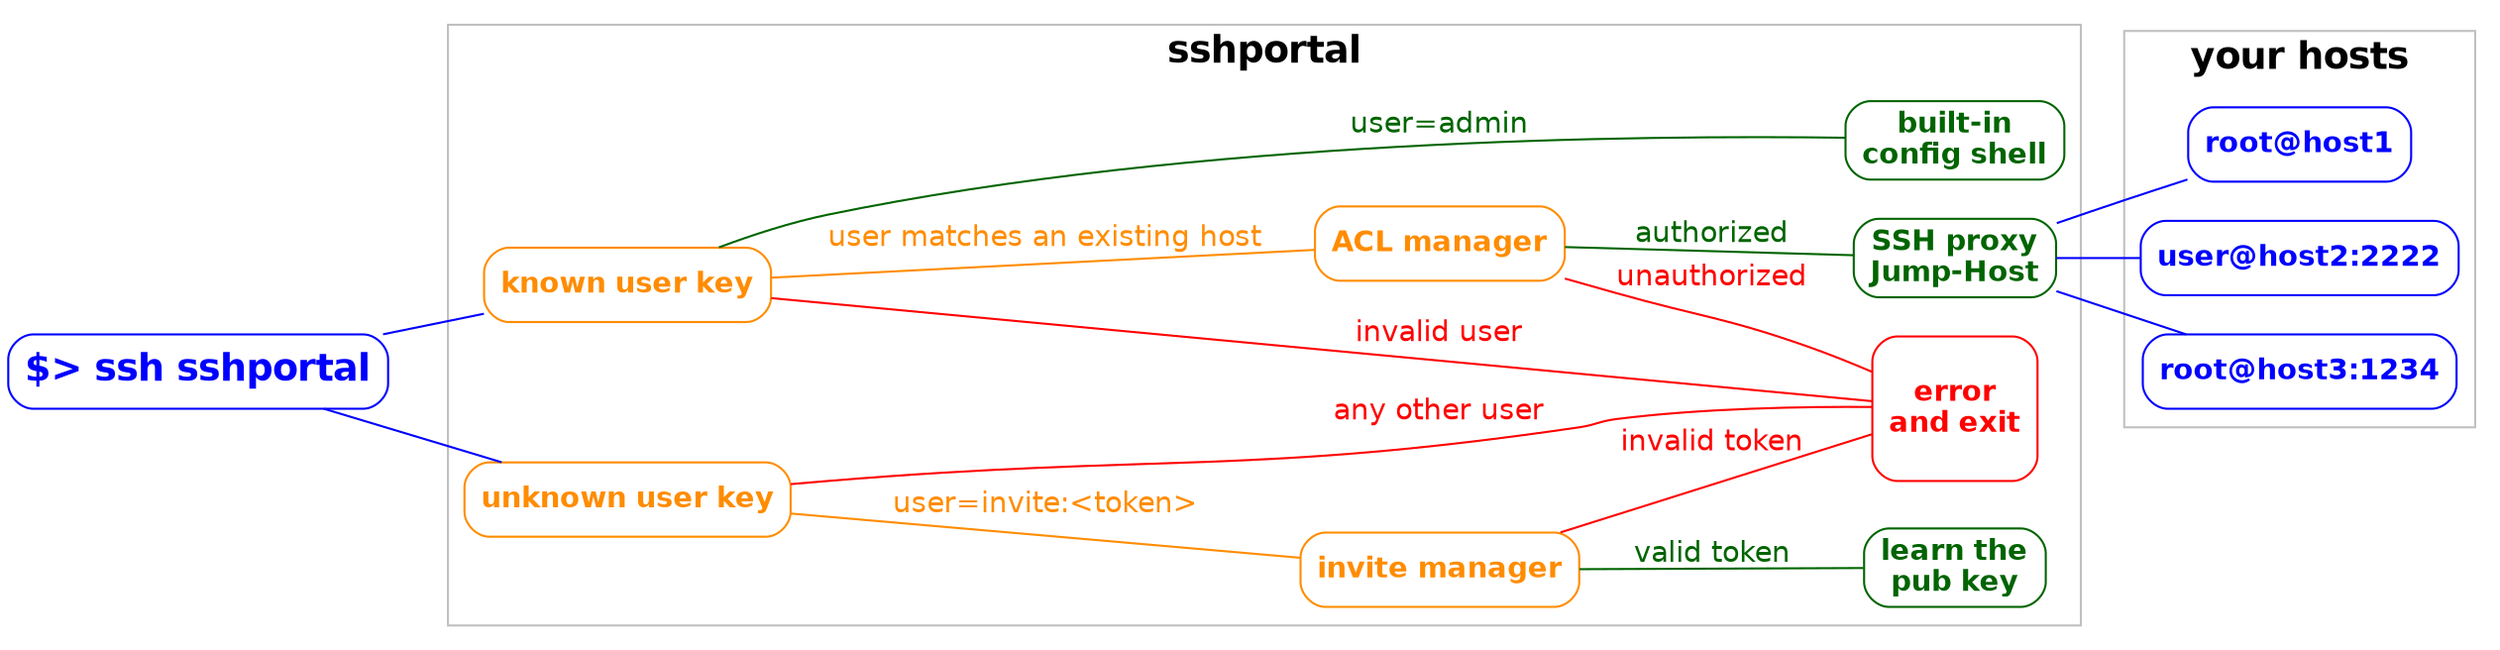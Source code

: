 digraph {
    node[shape=record;style=rounded;fontname="helvetica-bold"];
    graph[layout=dot;rankdir=LR;overlap=prism;splines=true;fontname="helvetica-bold"];
    edge[arrowhead=none;fontname="helvetica"];

    start[label="\$\> ssh sshportal";color=blue;fontcolor=blue;fontsize=18];

    subgraph cluster_sshportal {
        graph[fontsize=18;color=gray;fontcolor=black];
        label="sshportal";
        {
            node[color=darkorange;fontcolor=darkorange];
            known_user_key[label="known user key"];
            unknown_user_key[label="unknown user key"];
            invite_manager[label="invite manager"];
            acl_manager[label="ACL manager"];
        }
        {
            node[color=darkgreen;fontcolor=darkgreen];
            builtin_shell[label="built-in\nconfig shell"];
            ssh_proxy[label="SSH proxy\nJump-Host"];
            learn_key[label="learn the\npub key"];
        }
        err_and_exit[label="\nerror\nand exit\n\n";color=red;fontcolor=red];
        { rank=same; ssh_proxy; builtin_shell; learn_key; err_and_exit; }
        { rank=same; known_user_key; unknown_user_key; }
    }

    subgraph cluster_hosts {
        label="your hosts";
        graph[fontsize=18;color=gray;fontcolor=black];
        node[color=blue;fontcolor=blue];

        host_1[label="root@host1"];
        host_2[label="user@host2:2222"];
        host_3[label="root@host3:1234"];
    }

    {
        edge[color=blue];
        start -> known_user_key;
        start -> unknown_user_key;
        ssh_proxy -> host_1;
        ssh_proxy -> host_2;
        ssh_proxy -> host_3;
    }
    {
        edge[color=darkgreen;fontcolor=darkgreen];
        known_user_key -> builtin_shell[label="user=admin"];
        acl_manager -> ssh_proxy[label="authorized"];
        invite_manager -> learn_key[label="valid token"];
    }
    {
        edge[color=darkorange;fontcolor=darkorange];
        known_user_key -> acl_manager[label="user matches an existing host"];
        unknown_user_key -> invite_manager[label="user=invite:<token>";labelloc=b];
    }
    {
        edge[color=red;fontcolor=red];
        known_user_key -> err_and_exit[label="invalid user"];
        acl_manager -> err_and_exit[label="unauthorized"];
        unknown_user_key -> err_and_exit[label="any other user";constraint=false];
        invite_manager -> err_and_exit[label="invalid token";constraint=false];
    }
}